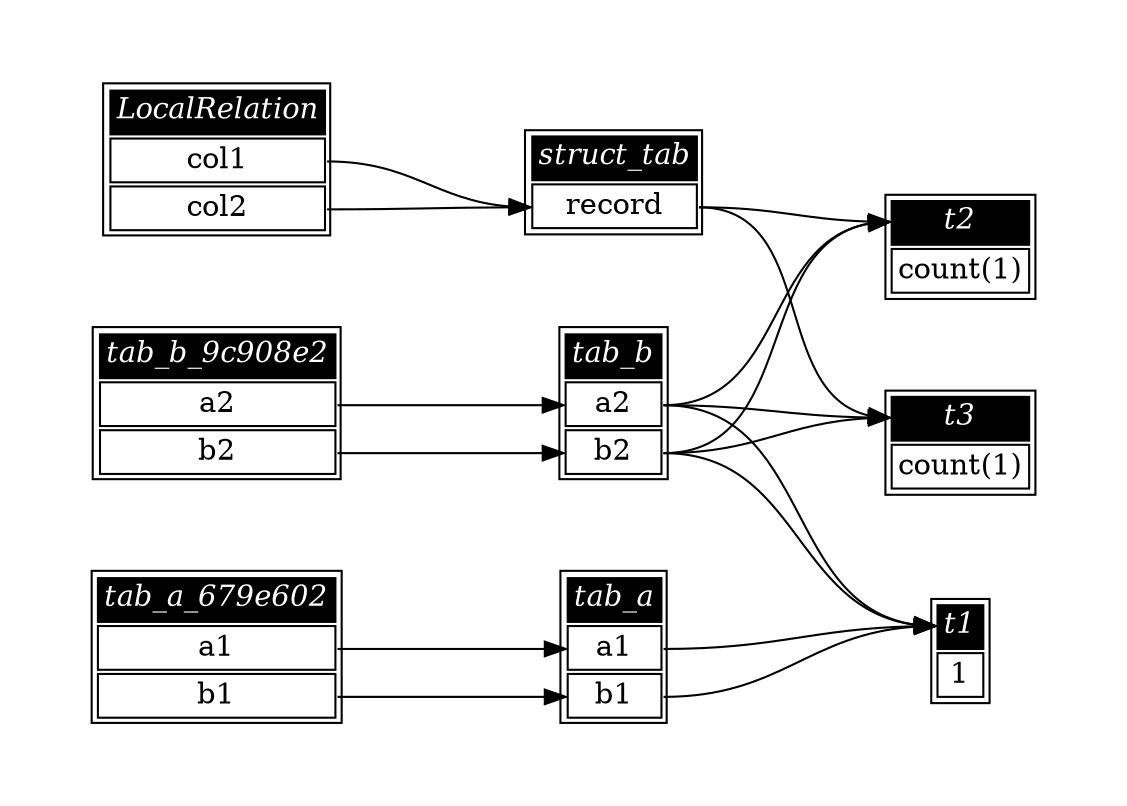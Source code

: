 // Automatically generated by SQLFlowTestSuite


digraph {
  graph [pad="0.5" nodesep="0.5" ranksep="1" fontname="Helvetica" rankdir=LR];
  node [shape=plaintext]

  
"LocalRelation_6ba95df" [color="black" label=<
<table>
  <tr><td bgcolor="black" port="nodeName"><i><font color="white">LocalRelation</font></i></td></tr>
  <tr><td port="0">col1</td></tr>
<tr><td port="1">col2</td></tr>
</table>>];
     

"struct_tab" [color="black" label=<
<table>
  <tr><td bgcolor="black" port="nodeName"><i><font color="white">struct_tab</font></i></td></tr>
  <tr><td port="0">record</td></tr>
</table>>];
     

"t1" [color="black" label=<
<table>
  <tr><td bgcolor="black" port="nodeName"><i><font color="white">t1</font></i></td></tr>
  <tr><td port="0">1</td></tr>
</table>>];
     

"t2" [color="black" label=<
<table>
  <tr><td bgcolor="black" port="nodeName"><i><font color="white">t2</font></i></td></tr>
  <tr><td port="0">count(1)</td></tr>
</table>>];
     

"t3" [color="black" label=<
<table>
  <tr><td bgcolor="black" port="nodeName"><i><font color="white">t3</font></i></td></tr>
  <tr><td port="0">count(1)</td></tr>
</table>>];
     

"tab_a" [color="black" label=<
<table>
  <tr><td bgcolor="black" port="nodeName"><i><font color="white">tab_a</font></i></td></tr>
  <tr><td port="0">a1</td></tr>
<tr><td port="1">b1</td></tr>
</table>>];
     

"tab_a_679e602" [color="black" label=<
<table>
  <tr><td bgcolor="black" port="nodeName"><i><font color="white">tab_a_679e602</font></i></td></tr>
  <tr><td port="0">a1</td></tr>
<tr><td port="1">b1</td></tr>
</table>>];
     

"tab_b" [color="black" label=<
<table>
  <tr><td bgcolor="black" port="nodeName"><i><font color="white">tab_b</font></i></td></tr>
  <tr><td port="0">a2</td></tr>
<tr><td port="1">b2</td></tr>
</table>>];
     

"tab_b_9c908e2" [color="black" label=<
<table>
  <tr><td bgcolor="black" port="nodeName"><i><font color="white">tab_b_9c908e2</font></i></td></tr>
  <tr><td port="0">a2</td></tr>
<tr><td port="1">b2</td></tr>
</table>>];
     
  "LocalRelation_6ba95df":0 -> "struct_tab":0;
"LocalRelation_6ba95df":1 -> "struct_tab":0;
"struct_tab":0 -> "t2":nodeName;
"struct_tab":0 -> "t3":nodeName;
"tab_a":0 -> "t1":nodeName;
"tab_a":1 -> "t1":nodeName;
"tab_a_679e602":0 -> "tab_a":0;
"tab_a_679e602":1 -> "tab_a":1;
"tab_b":0 -> "t1":nodeName;
"tab_b":0 -> "t2":nodeName;
"tab_b":0 -> "t3":nodeName;
"tab_b":1 -> "t1":nodeName;
"tab_b":1 -> "t2":nodeName;
"tab_b":1 -> "t3":nodeName;
"tab_b_9c908e2":0 -> "tab_b":0;
"tab_b_9c908e2":1 -> "tab_b":1;
}
       